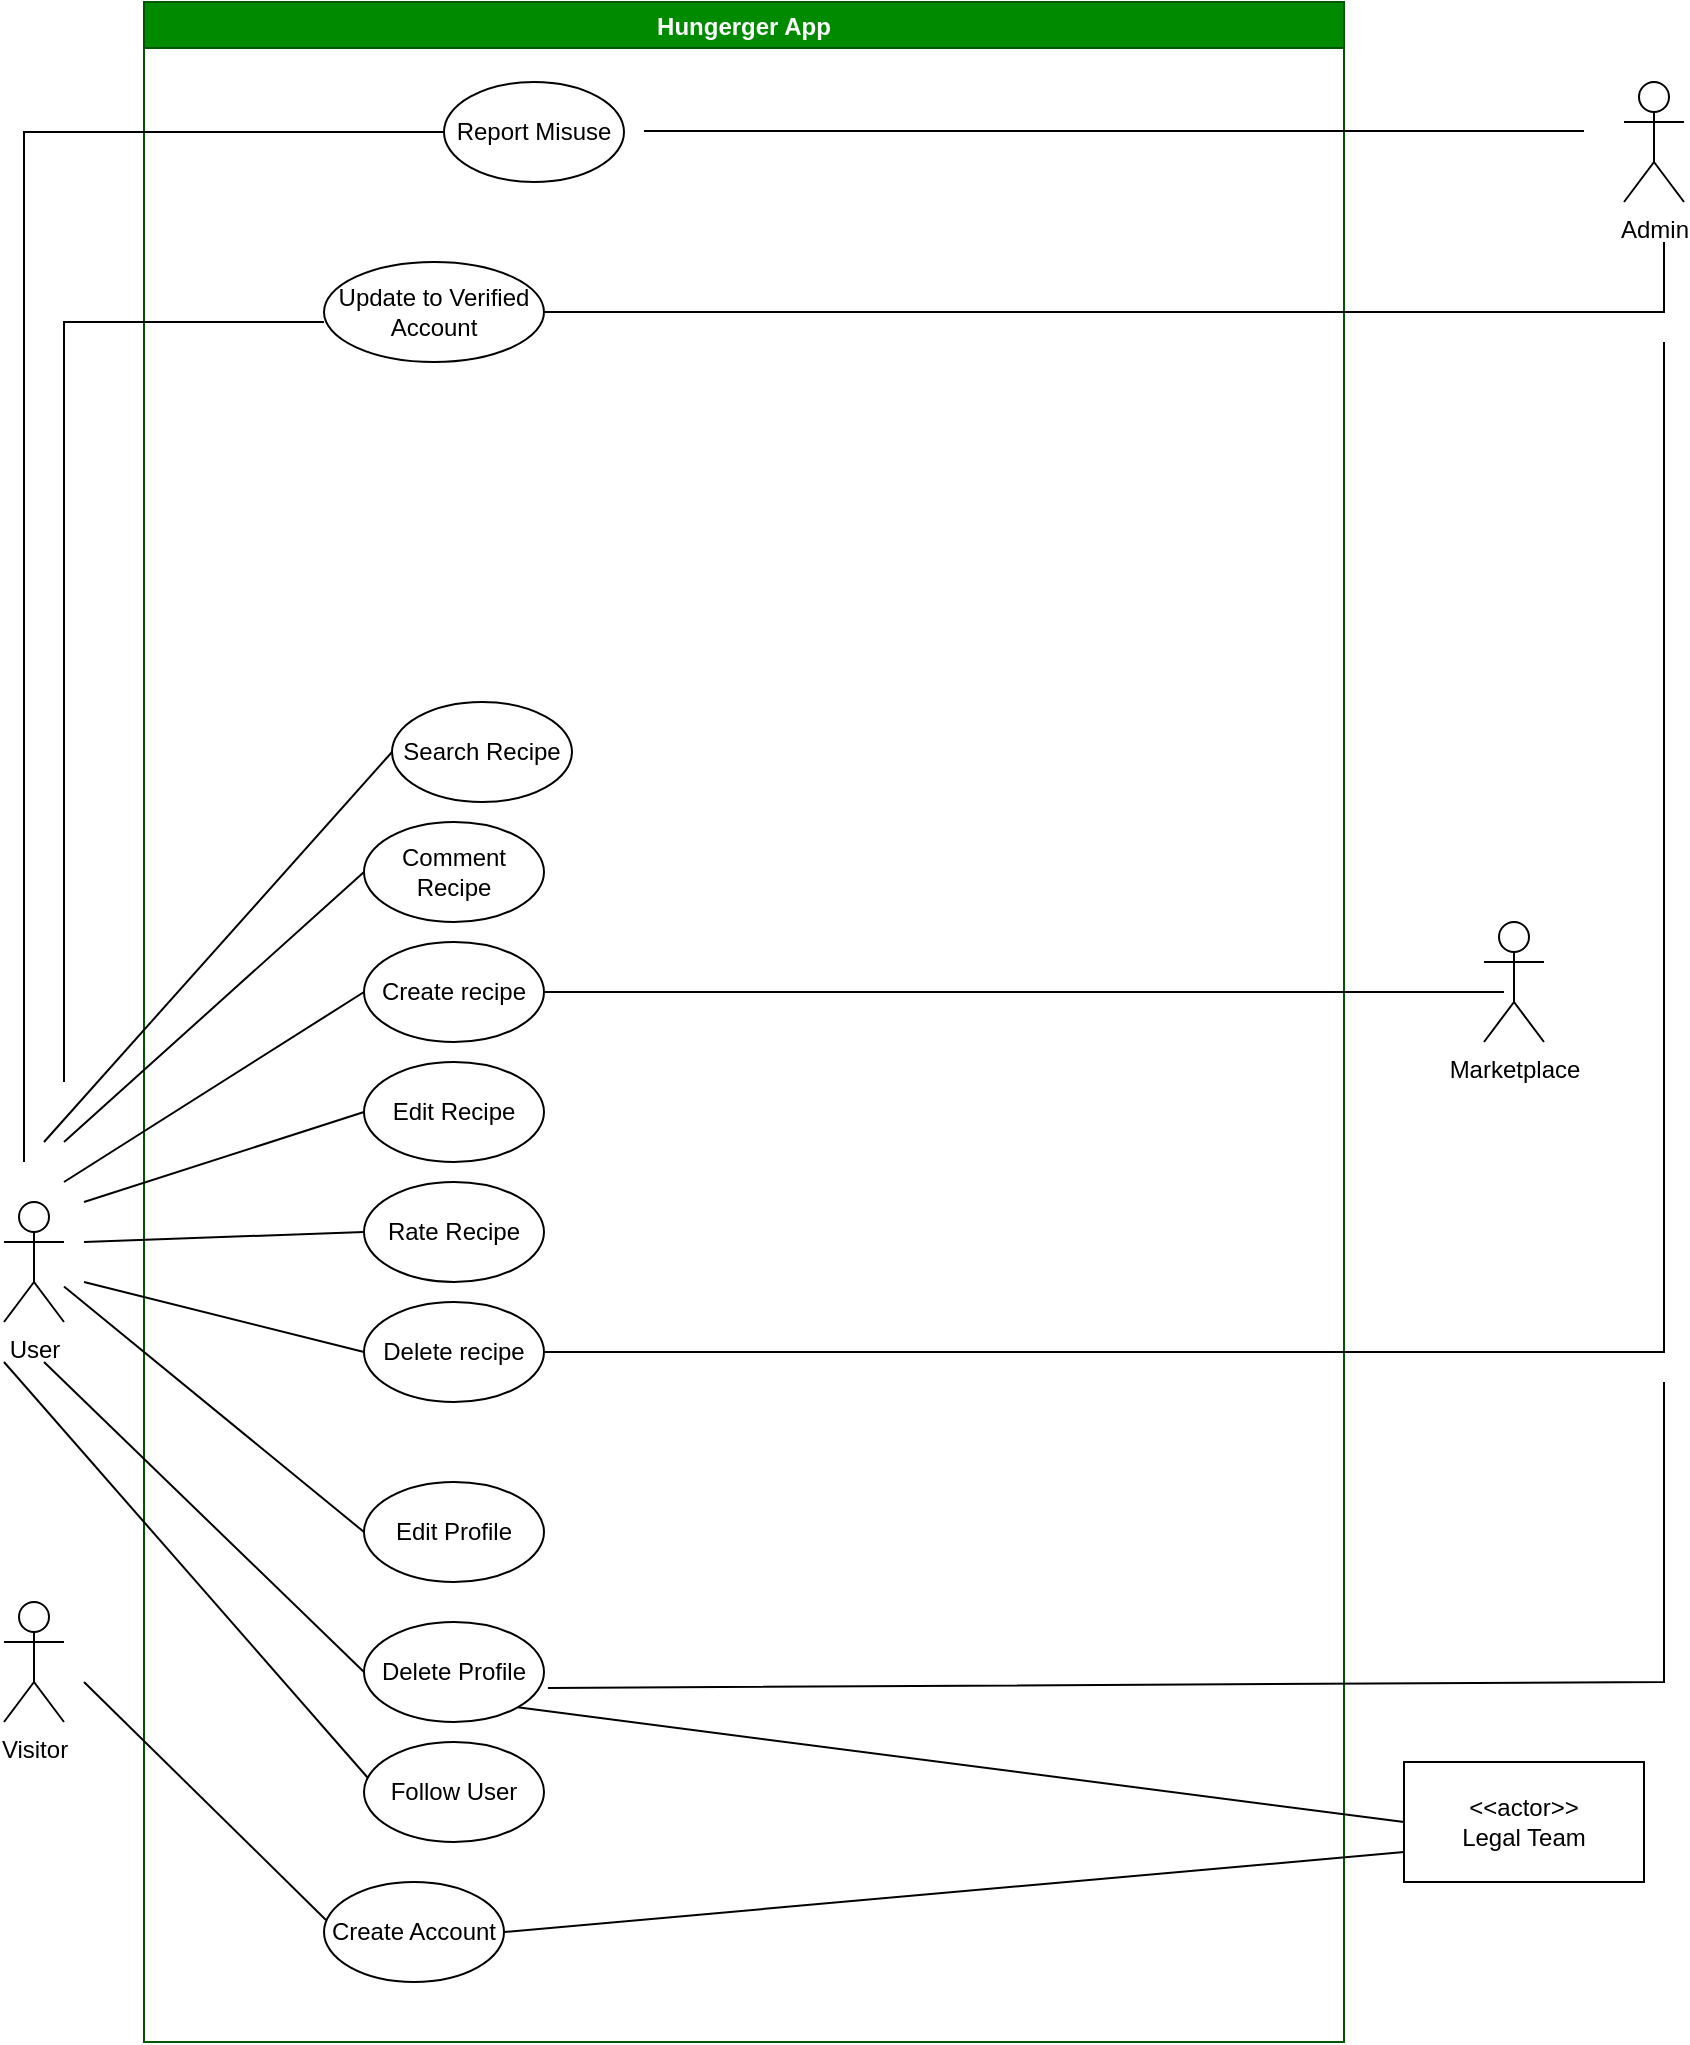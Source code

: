 <mxfile version="22.1.5" type="google">
  <diagram name="Sayfa -1" id="MpunopHkA3QTU1ZINthr">
    <mxGraphModel grid="1" page="1" gridSize="10" guides="1" tooltips="1" connect="1" arrows="1" fold="1" pageScale="1" pageWidth="827" pageHeight="1169" math="0" shadow="0">
      <root>
        <mxCell id="0" />
        <mxCell id="1" parent="0" />
        <mxCell id="DQBXJ2V9FcqI_M96Gr92-1" value="User" style="shape=umlActor;verticalLabelPosition=bottom;verticalAlign=top;html=1;" vertex="1" parent="1">
          <mxGeometry x="130" y="160" width="30" height="60" as="geometry" />
        </mxCell>
        <mxCell id="DQBXJ2V9FcqI_M96Gr92-2" value="Visitor" style="shape=umlActor;verticalLabelPosition=bottom;verticalAlign=top;html=1;" vertex="1" parent="1">
          <mxGeometry x="130" y="360" width="30" height="60" as="geometry" />
        </mxCell>
        <mxCell id="DQBXJ2V9FcqI_M96Gr92-24" value="Hungerger App" style="swimlane;fillColor=#008a00;fontColor=#ffffff;strokeColor=#005700;" vertex="1" parent="1">
          <mxGeometry x="200" y="-440" width="600" height="1020" as="geometry" />
        </mxCell>
        <mxCell id="DQBXJ2V9FcqI_M96Gr92-26" value="Create Account" style="ellipse;whiteSpace=wrap;html=1;" vertex="1" parent="DQBXJ2V9FcqI_M96Gr92-24">
          <mxGeometry x="90" y="940" width="90" height="50" as="geometry" />
        </mxCell>
        <mxCell id="DQBXJ2V9FcqI_M96Gr92-51" value="Create recipe" style="ellipse;whiteSpace=wrap;html=1;" vertex="1" parent="DQBXJ2V9FcqI_M96Gr92-24">
          <mxGeometry x="110" y="470" width="90" height="50" as="geometry" />
        </mxCell>
        <mxCell id="DQBXJ2V9FcqI_M96Gr92-54" value="Delete recipe" style="ellipse;whiteSpace=wrap;html=1;" vertex="1" parent="DQBXJ2V9FcqI_M96Gr92-24">
          <mxGeometry x="110" y="650" width="90" height="50" as="geometry" />
        </mxCell>
        <mxCell id="DQBXJ2V9FcqI_M96Gr92-55" value="Edit Recipe" style="ellipse;whiteSpace=wrap;html=1;" vertex="1" parent="DQBXJ2V9FcqI_M96Gr92-24">
          <mxGeometry x="110" y="530" width="90" height="50" as="geometry" />
        </mxCell>
        <mxCell id="DQBXJ2V9FcqI_M96Gr92-58" value="Comment Recipe" style="ellipse;whiteSpace=wrap;html=1;" vertex="1" parent="DQBXJ2V9FcqI_M96Gr92-24">
          <mxGeometry x="110" y="410" width="90" height="50" as="geometry" />
        </mxCell>
        <mxCell id="DQBXJ2V9FcqI_M96Gr92-59" value="Search Recipe" style="ellipse;whiteSpace=wrap;html=1;" vertex="1" parent="DQBXJ2V9FcqI_M96Gr92-24">
          <mxGeometry x="124" y="350" width="90" height="50" as="geometry" />
        </mxCell>
        <mxCell id="DQBXJ2V9FcqI_M96Gr92-62" value="Rate Recipe" style="ellipse;whiteSpace=wrap;html=1;" vertex="1" parent="DQBXJ2V9FcqI_M96Gr92-24">
          <mxGeometry x="110" y="590" width="90" height="50" as="geometry" />
        </mxCell>
        <mxCell id="DQBXJ2V9FcqI_M96Gr92-63" value="Report Misuse" style="ellipse;whiteSpace=wrap;html=1;" vertex="1" parent="DQBXJ2V9FcqI_M96Gr92-24">
          <mxGeometry x="150" y="40" width="90" height="50" as="geometry" />
        </mxCell>
        <mxCell id="DQBXJ2V9FcqI_M96Gr92-66" value="" style="endArrow=none;html=1;rounded=0;" edge="1" parent="DQBXJ2V9FcqI_M96Gr92-24">
          <mxGeometry width="50" height="50" relative="1" as="geometry">
            <mxPoint x="250" y="64.5" as="sourcePoint" />
            <mxPoint x="720" y="64.5" as="targetPoint" />
          </mxGeometry>
        </mxCell>
        <mxCell id="DQBXJ2V9FcqI_M96Gr92-72" value="Update to Verified Account" style="ellipse;whiteSpace=wrap;html=1;" vertex="1" parent="DQBXJ2V9FcqI_M96Gr92-24">
          <mxGeometry x="90" y="130" width="110" height="50" as="geometry" />
        </mxCell>
        <mxCell id="As2ihan8Wz4cfaNSFqjq-11" value="Follow User" style="ellipse;whiteSpace=wrap;html=1;" vertex="1" parent="DQBXJ2V9FcqI_M96Gr92-24">
          <mxGeometry x="110" y="870" width="90" height="50" as="geometry" />
        </mxCell>
        <mxCell id="As2ihan8Wz4cfaNSFqjq-21" value="Edit Profile" style="ellipse;whiteSpace=wrap;html=1;" vertex="1" parent="DQBXJ2V9FcqI_M96Gr92-24">
          <mxGeometry x="110" y="740" width="90" height="50" as="geometry" />
        </mxCell>
        <mxCell id="As2ihan8Wz4cfaNSFqjq-24" value="Delete Profile" style="ellipse;whiteSpace=wrap;html=1;" vertex="1" parent="DQBXJ2V9FcqI_M96Gr92-24">
          <mxGeometry x="110" y="810" width="90" height="50" as="geometry" />
        </mxCell>
        <mxCell id="DQBXJ2V9FcqI_M96Gr92-37" value="" style="endArrow=none;html=1;rounded=0;entryX=0.011;entryY=0.38;entryDx=0;entryDy=0;entryPerimeter=0;" edge="1" parent="1" target="DQBXJ2V9FcqI_M96Gr92-26">
          <mxGeometry width="50" height="50" relative="1" as="geometry">
            <mxPoint x="170" y="400" as="sourcePoint" />
            <mxPoint x="280" y="510" as="targetPoint" />
          </mxGeometry>
        </mxCell>
        <mxCell id="DQBXJ2V9FcqI_M96Gr92-49" value="Marketplace" style="shape=umlActor;verticalLabelPosition=bottom;verticalAlign=top;html=1;outlineConnect=0;" vertex="1" parent="1">
          <mxGeometry x="870" y="20" width="30" height="60" as="geometry" />
        </mxCell>
        <mxCell id="DQBXJ2V9FcqI_M96Gr92-50" value="Admin" style="shape=umlActor;verticalLabelPosition=bottom;verticalAlign=top;html=1;" vertex="1" parent="1">
          <mxGeometry x="940" y="-400" width="30" height="60" as="geometry" />
        </mxCell>
        <mxCell id="DQBXJ2V9FcqI_M96Gr92-64" value="" style="endArrow=none;html=1;rounded=0;entryX=0;entryY=0.5;entryDx=0;entryDy=0;" edge="1" parent="1" target="DQBXJ2V9FcqI_M96Gr92-63">
          <mxGeometry width="50" height="50" relative="1" as="geometry">
            <mxPoint x="140" y="140" as="sourcePoint" />
            <mxPoint x="890" y="-90" as="targetPoint" />
            <Array as="points">
              <mxPoint x="140" y="-375" />
            </Array>
          </mxGeometry>
        </mxCell>
        <mxCell id="DQBXJ2V9FcqI_M96Gr92-69" value="" style="endArrow=none;html=1;rounded=0;exitX=1;exitY=0.5;exitDx=0;exitDy=0;" edge="1" parent="1" source="DQBXJ2V9FcqI_M96Gr92-51">
          <mxGeometry width="50" height="50" relative="1" as="geometry">
            <mxPoint x="410" y="60" as="sourcePoint" />
            <mxPoint x="880" y="55" as="targetPoint" />
          </mxGeometry>
        </mxCell>
        <mxCell id="DQBXJ2V9FcqI_M96Gr92-73" value="" style="endArrow=none;html=1;rounded=0;exitX=1;exitY=0.5;exitDx=0;exitDy=0;" edge="1" parent="1" source="DQBXJ2V9FcqI_M96Gr92-72">
          <mxGeometry width="50" height="50" relative="1" as="geometry">
            <mxPoint x="600" y="-40" as="sourcePoint" />
            <mxPoint x="960" y="-320" as="targetPoint" />
            <Array as="points">
              <mxPoint x="960" y="-285" />
            </Array>
          </mxGeometry>
        </mxCell>
        <mxCell id="As2ihan8Wz4cfaNSFqjq-2" value="" style="endArrow=none;html=1;rounded=0;" edge="1" parent="1">
          <mxGeometry width="50" height="50" relative="1" as="geometry">
            <mxPoint x="160" y="100" as="sourcePoint" />
            <mxPoint x="290" y="-280" as="targetPoint" />
            <Array as="points">
              <mxPoint x="160" y="-280" />
            </Array>
          </mxGeometry>
        </mxCell>
        <mxCell id="As2ihan8Wz4cfaNSFqjq-8" value="" style="endArrow=none;html=1;rounded=0;entryX=0;entryY=0.5;entryDx=0;entryDy=0;" edge="1" parent="1" target="DQBXJ2V9FcqI_M96Gr92-59">
          <mxGeometry width="50" height="50" relative="1" as="geometry">
            <mxPoint x="150" y="130" as="sourcePoint" />
            <mxPoint x="600" y="20" as="targetPoint" />
            <Array as="points" />
          </mxGeometry>
        </mxCell>
        <mxCell id="As2ihan8Wz4cfaNSFqjq-15" value="" style="endArrow=none;html=1;rounded=0;entryX=0;entryY=0.5;entryDx=0;entryDy=0;" edge="1" parent="1" target="DQBXJ2V9FcqI_M96Gr92-58">
          <mxGeometry width="50" height="50" relative="1" as="geometry">
            <mxPoint x="160" y="130" as="sourcePoint" />
            <mxPoint x="600" y="210" as="targetPoint" />
          </mxGeometry>
        </mxCell>
        <mxCell id="As2ihan8Wz4cfaNSFqjq-16" value="" style="endArrow=none;html=1;rounded=0;entryX=0;entryY=0.5;entryDx=0;entryDy=0;" edge="1" parent="1" target="DQBXJ2V9FcqI_M96Gr92-51">
          <mxGeometry width="50" height="50" relative="1" as="geometry">
            <mxPoint x="160" y="150" as="sourcePoint" />
            <mxPoint x="600" y="210" as="targetPoint" />
          </mxGeometry>
        </mxCell>
        <mxCell id="As2ihan8Wz4cfaNSFqjq-17" value="" style="endArrow=none;html=1;rounded=0;entryX=0;entryY=0.5;entryDx=0;entryDy=0;" edge="1" parent="1" target="DQBXJ2V9FcqI_M96Gr92-55">
          <mxGeometry width="50" height="50" relative="1" as="geometry">
            <mxPoint x="170" y="160" as="sourcePoint" />
            <mxPoint x="600" y="210" as="targetPoint" />
          </mxGeometry>
        </mxCell>
        <mxCell id="As2ihan8Wz4cfaNSFqjq-19" value="" style="endArrow=none;html=1;rounded=0;entryX=0;entryY=0.5;entryDx=0;entryDy=0;" edge="1" parent="1" target="DQBXJ2V9FcqI_M96Gr92-62">
          <mxGeometry width="50" height="50" relative="1" as="geometry">
            <mxPoint x="170" y="180" as="sourcePoint" />
            <mxPoint x="600" y="210" as="targetPoint" />
          </mxGeometry>
        </mxCell>
        <mxCell id="As2ihan8Wz4cfaNSFqjq-20" value="" style="endArrow=none;html=1;rounded=0;exitX=0;exitY=0.5;exitDx=0;exitDy=0;" edge="1" parent="1" source="DQBXJ2V9FcqI_M96Gr92-54">
          <mxGeometry width="50" height="50" relative="1" as="geometry">
            <mxPoint x="550" y="260" as="sourcePoint" />
            <mxPoint x="170" y="200" as="targetPoint" />
          </mxGeometry>
        </mxCell>
        <mxCell id="As2ihan8Wz4cfaNSFqjq-22" value="" style="endArrow=none;html=1;rounded=0;entryX=0;entryY=0.5;entryDx=0;entryDy=0;" edge="1" parent="1" source="DQBXJ2V9FcqI_M96Gr92-1" target="As2ihan8Wz4cfaNSFqjq-21">
          <mxGeometry width="50" height="50" relative="1" as="geometry">
            <mxPoint x="200" y="230" as="sourcePoint" />
            <mxPoint x="600" y="410" as="targetPoint" />
          </mxGeometry>
        </mxCell>
        <mxCell id="As2ihan8Wz4cfaNSFqjq-23" value="" style="endArrow=none;html=1;rounded=0;exitX=1;exitY=0.5;exitDx=0;exitDy=0;" edge="1" parent="1" source="DQBXJ2V9FcqI_M96Gr92-54">
          <mxGeometry width="50" height="50" relative="1" as="geometry">
            <mxPoint x="550" y="60" as="sourcePoint" />
            <mxPoint x="960" y="-270" as="targetPoint" />
            <Array as="points">
              <mxPoint x="960" y="235" />
            </Array>
          </mxGeometry>
        </mxCell>
        <mxCell id="As2ihan8Wz4cfaNSFqjq-25" value="" style="endArrow=none;html=1;rounded=0;exitX=1.022;exitY=0.66;exitDx=0;exitDy=0;exitPerimeter=0;" edge="1" parent="1" source="As2ihan8Wz4cfaNSFqjq-24">
          <mxGeometry width="50" height="50" relative="1" as="geometry">
            <mxPoint x="550" y="360" as="sourcePoint" />
            <mxPoint x="960" y="250" as="targetPoint" />
            <Array as="points">
              <mxPoint x="960" y="400" />
            </Array>
          </mxGeometry>
        </mxCell>
        <mxCell id="As2ihan8Wz4cfaNSFqjq-26" value="" style="endArrow=none;html=1;rounded=0;entryX=0;entryY=0.5;entryDx=0;entryDy=0;" edge="1" parent="1" target="As2ihan8Wz4cfaNSFqjq-24">
          <mxGeometry width="50" height="50" relative="1" as="geometry">
            <mxPoint x="150" y="240" as="sourcePoint" />
            <mxPoint x="300" y="465" as="targetPoint" />
          </mxGeometry>
        </mxCell>
        <mxCell id="As2ihan8Wz4cfaNSFqjq-27" value="" style="endArrow=none;html=1;rounded=0;entryX=0.022;entryY=0.36;entryDx=0;entryDy=0;entryPerimeter=0;" edge="1" parent="1" target="As2ihan8Wz4cfaNSFqjq-11">
          <mxGeometry width="50" height="50" relative="1" as="geometry">
            <mxPoint x="130" y="240" as="sourcePoint" />
            <mxPoint x="300" y="525" as="targetPoint" />
          </mxGeometry>
        </mxCell>
        <mxCell id="aYiqkEVVEUg1QC5gab5r-1" value="&amp;lt;&amp;lt;actor&amp;gt;&amp;gt;&lt;br&gt;Legal Team" style="rounded=0;whiteSpace=wrap;html=1;" vertex="1" parent="1">
          <mxGeometry x="830" y="440" width="120" height="60" as="geometry" />
        </mxCell>
        <mxCell id="aYiqkEVVEUg1QC5gab5r-2" value="" style="endArrow=none;html=1;rounded=0;exitX=1;exitY=1;exitDx=0;exitDy=0;entryX=0;entryY=0.5;entryDx=0;entryDy=0;" edge="1" parent="1" source="As2ihan8Wz4cfaNSFqjq-24" target="aYiqkEVVEUg1QC5gab5r-1">
          <mxGeometry width="50" height="50" relative="1" as="geometry">
            <mxPoint x="700" y="260" as="sourcePoint" />
            <mxPoint x="750" y="210" as="targetPoint" />
          </mxGeometry>
        </mxCell>
        <mxCell id="aYiqkEVVEUg1QC5gab5r-3" value="" style="endArrow=none;html=1;rounded=0;exitX=1;exitY=0.5;exitDx=0;exitDy=0;entryX=0;entryY=0.75;entryDx=0;entryDy=0;" edge="1" parent="1" source="DQBXJ2V9FcqI_M96Gr92-26" target="aYiqkEVVEUg1QC5gab5r-1">
          <mxGeometry width="50" height="50" relative="1" as="geometry">
            <mxPoint x="397" y="423" as="sourcePoint" />
            <mxPoint x="840" y="480" as="targetPoint" />
          </mxGeometry>
        </mxCell>
      </root>
    </mxGraphModel>
  </diagram>
</mxfile>
